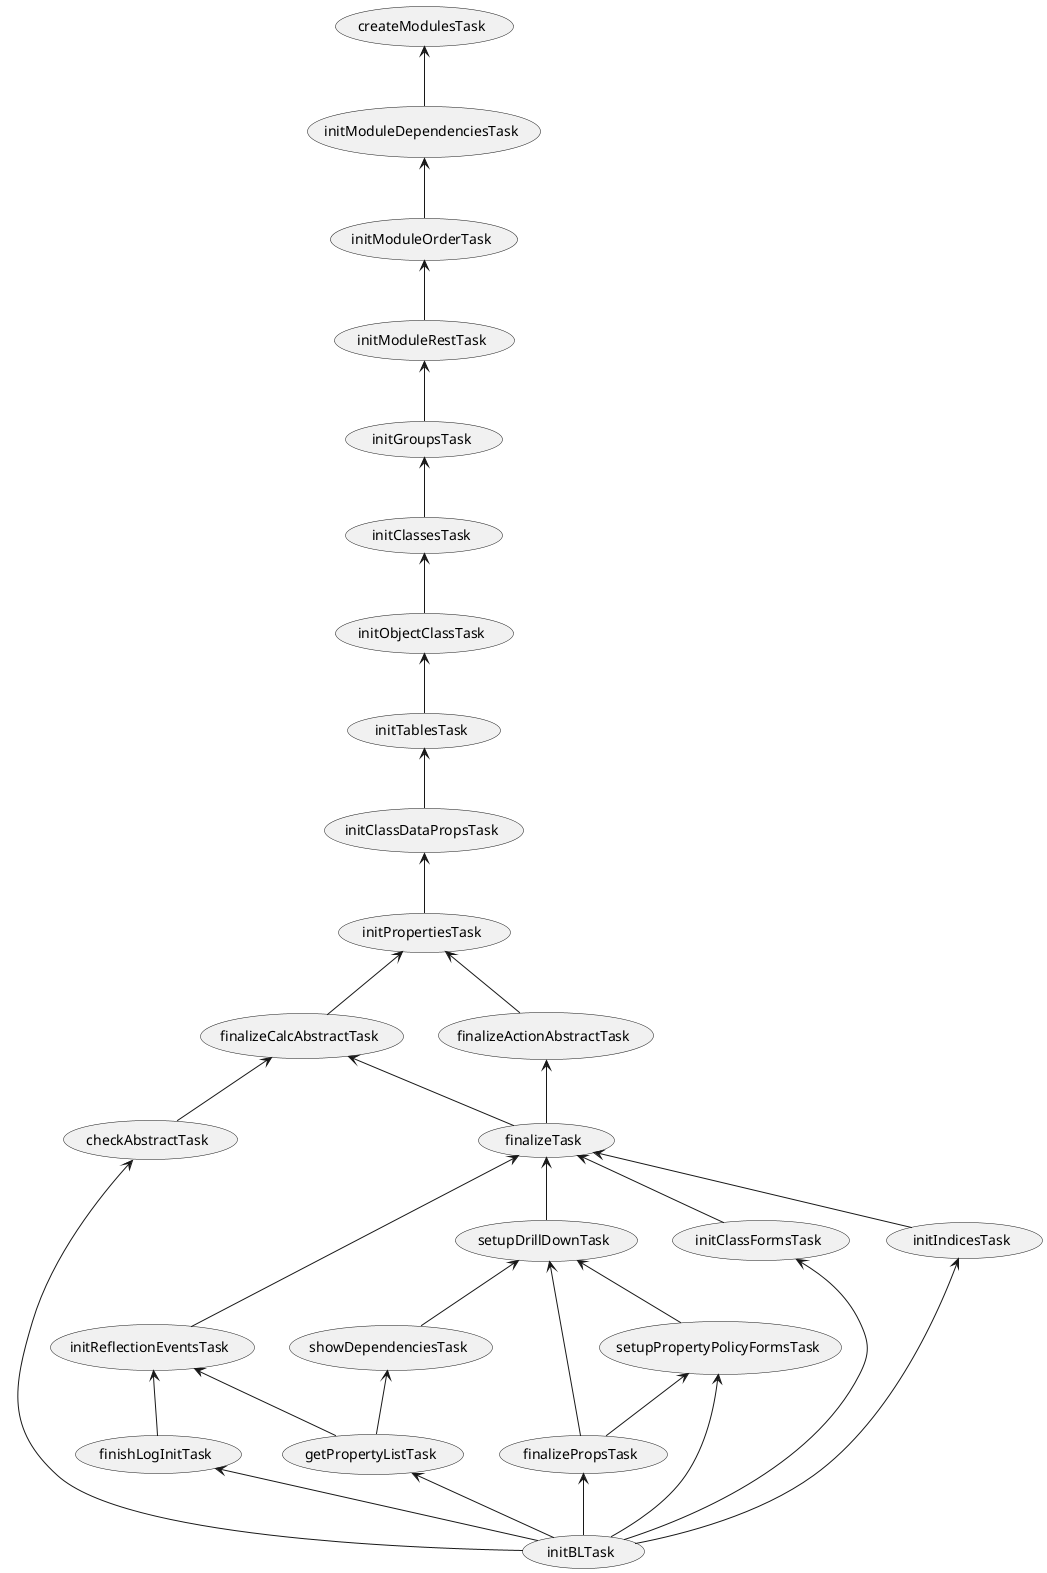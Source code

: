 для просмотра нужен плагин
    http://plugins.jetbrains.com/plugin/7017?pr=
    + Graphviz

@startuml

(createModulesTask) <-- (initModuleDependenciesTask)
(initModuleDependenciesTask) <-- (initModuleOrderTask)
(initModuleOrderTask) <-- (initModuleRestTask)
(initModuleRestTask) <-- (initGroupsTask)
(initGroupsTask) <-- (initClassesTask)
(initClassesTask) <-- (initObjectClassTask)
(initObjectClassTask) <-- (initTablesTask)
(initTablesTask) <-- (initClassDataPropsTask)
(initClassDataPropsTask) <-- (initPropertiesTask)
(initPropertiesTask) <-- (finalizeCalcAbstractTask)
(initPropertiesTask) <-- (finalizeActionAbstractTask)
(finalizeCalcAbstractTask) <-- (checkAbstractTask)
(finalizeCalcAbstractTask) <-- (finalizeTask)
(finalizeActionAbstractTask) <-- (finalizeTask)
(finalizeTask) <-- (initReflectionEventsTask)
(initReflectionEventsTask) <-- (finishLogInitTask)
(setupDrillDownTask) <-- (setupPropertyPolicyFormsTask)
(finalizeTask) <-- (setupDrillDownTask)
(setupDrillDownTask) <-- (showDependenciesTask)
(initReflectionEventsTask) <-- (getPropertyListTask)
(showDependenciesTask) <-- (getPropertyListTask)
(setupDrillDownTask) <-- (finalizePropsTask)
(setupPropertyPolicyFormsTask) <-- (finalizePropsTask)
(finalizeTask) <-- (initClassFormsTask)
(finalizeTask) <-- (initIndicesTask)
(checkAbstractTask) <-- (initBLTask)
(getPropertyListTask) <-- (initBLTask)
(setupPropertyPolicyFormsTask) <-- (initBLTask)
(finishLogInitTask) <-- (initBLTask)
(finalizePropsTask) <-- (initBLTask)
(initIndicesTask) <-- (initBLTask)
(initClassFormsTask) <-- (initBLTask)

@enduml
